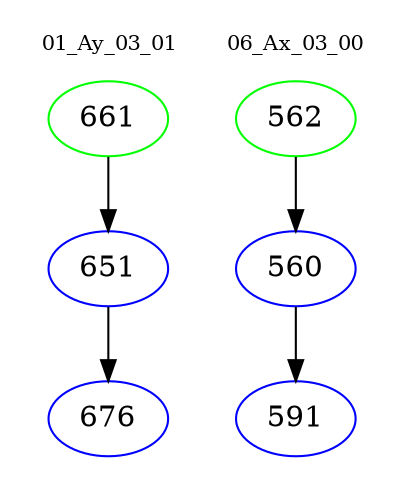 digraph{
subgraph cluster_0 {
color = white
label = "01_Ay_03_01";
fontsize=10;
T0_661 [label="661", color="green"]
T0_661 -> T0_651 [color="black"]
T0_651 [label="651", color="blue"]
T0_651 -> T0_676 [color="black"]
T0_676 [label="676", color="blue"]
}
subgraph cluster_1 {
color = white
label = "06_Ax_03_00";
fontsize=10;
T1_562 [label="562", color="green"]
T1_562 -> T1_560 [color="black"]
T1_560 [label="560", color="blue"]
T1_560 -> T1_591 [color="black"]
T1_591 [label="591", color="blue"]
}
}
